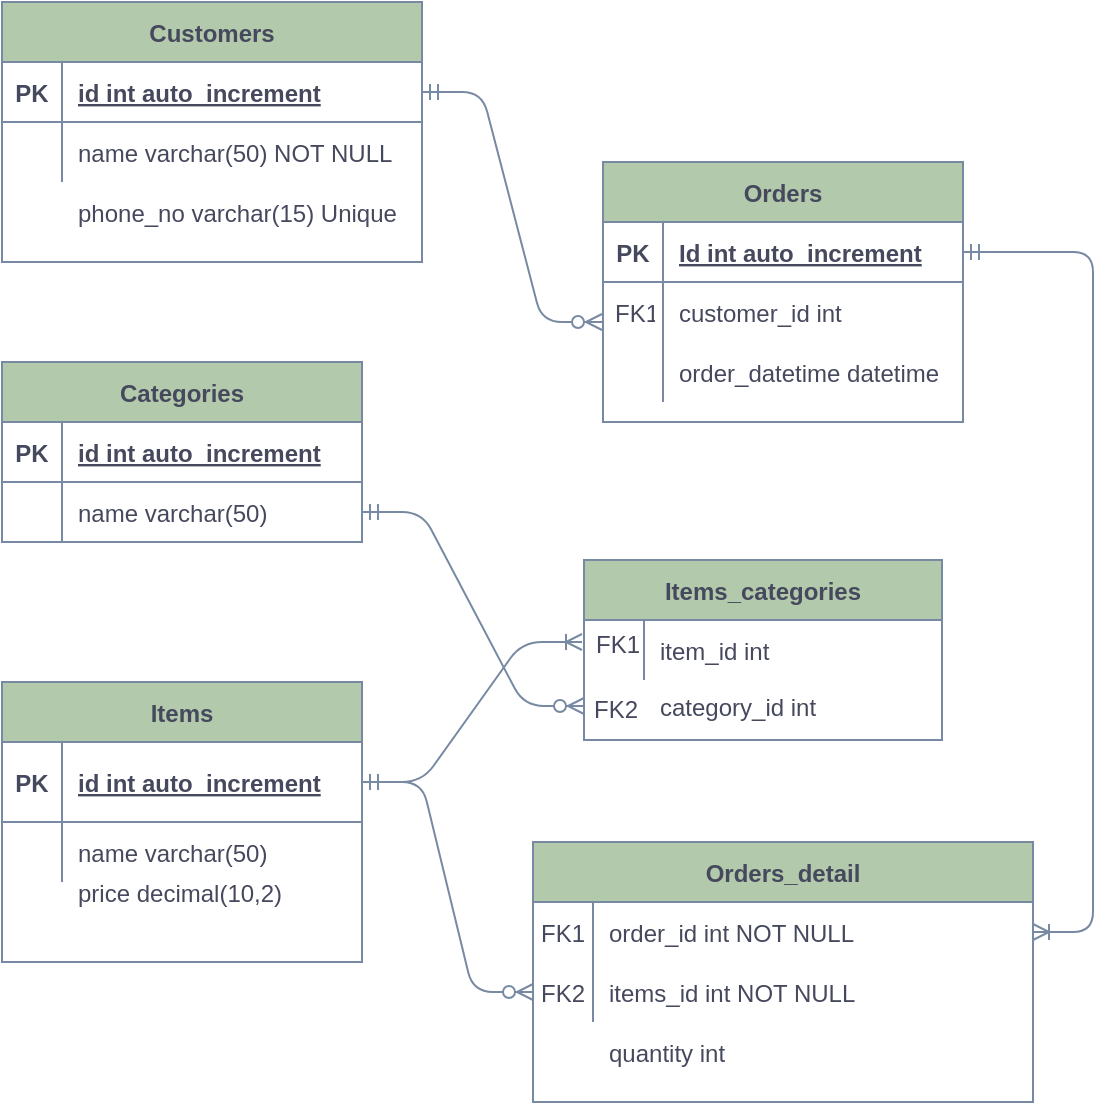 <mxfile version="13.8.1" type="device"><diagram id="R2lEEEUBdFMjLlhIrx00" name="Page-1"><mxGraphModel dx="712" dy="835" grid="1" gridSize="10" guides="1" tooltips="1" connect="1" arrows="1" fold="1" page="1" pageScale="1" pageWidth="1100" pageHeight="850" math="0" shadow="0" extFonts="Permanent Marker^https://fonts.googleapis.com/css?family=Permanent+Marker"><root><mxCell id="0"/><mxCell id="1" parent="0"/><mxCell id="HkTIPz0hBH6hLjHLZI32-36" value="" style="group;fontColor=#46495D;" vertex="1" connectable="0" parent="1"><mxGeometry x="371" y="420" width="179" height="90" as="geometry"/></mxCell><mxCell id="HkTIPz0hBH6hLjHLZI32-9" value="Items_categories" style="shape=table;startSize=30;container=1;collapsible=1;childLayout=tableLayout;fixedRows=1;rowLines=0;fontStyle=1;align=center;resizeLast=1;fillColor=#B2C9AB;strokeColor=#788AA3;fontColor=#46495D;" vertex="1" parent="HkTIPz0hBH6hLjHLZI32-36"><mxGeometry y="-1" width="179" height="90" as="geometry"/></mxCell><mxCell id="HkTIPz0hBH6hLjHLZI32-13" value="" style="shape=partialRectangle;collapsible=0;dropTarget=0;pointerEvents=0;fillColor=none;points=[[0,0.5],[1,0.5]];portConstraint=eastwest;top=0;left=0;right=0;bottom=0;strokeColor=#788AA3;fontColor=#46495D;" vertex="1" parent="HkTIPz0hBH6hLjHLZI32-9"><mxGeometry y="30" width="179" height="30" as="geometry"/></mxCell><mxCell id="HkTIPz0hBH6hLjHLZI32-14" value="" style="shape=partialRectangle;overflow=hidden;connectable=0;fillColor=none;top=0;left=0;bottom=0;right=0;strokeColor=#788AA3;fontColor=#46495D;" vertex="1" parent="HkTIPz0hBH6hLjHLZI32-13"><mxGeometry width="30" height="30" as="geometry"/></mxCell><mxCell id="HkTIPz0hBH6hLjHLZI32-15" value="item_id int" style="shape=partialRectangle;overflow=hidden;connectable=0;fillColor=none;top=0;left=0;bottom=0;right=0;align=left;spacingLeft=6;strokeColor=#788AA3;fontColor=#46495D;" vertex="1" parent="HkTIPz0hBH6hLjHLZI32-13"><mxGeometry x="30" width="149" height="30" as="geometry"/></mxCell><mxCell id="HkTIPz0hBH6hLjHLZI32-34" value="FK1" style="shape=partialRectangle;overflow=hidden;connectable=0;fillColor=none;top=0;left=0;bottom=0;right=0;align=left;spacingLeft=6;strokeColor=#788AA3;fontColor=#46495D;" vertex="1" parent="HkTIPz0hBH6hLjHLZI32-36"><mxGeometry x="-2" y="27" width="40" height="27" as="geometry"/></mxCell><mxCell id="HkTIPz0hBH6hLjHLZI32-52" value="" style="shape=partialRectangle;collapsible=0;dropTarget=0;pointerEvents=0;fillColor=none;points=[[0,0.5],[1,0.5]];portConstraint=eastwest;top=0;left=0;right=0;bottom=0;strokeColor=#788AA3;fontColor=#46495D;" vertex="1" parent="HkTIPz0hBH6hLjHLZI32-36"><mxGeometry y="58.5" width="179" height="27" as="geometry"/></mxCell><mxCell id="HkTIPz0hBH6hLjHLZI32-53" value="" style="shape=partialRectangle;overflow=hidden;connectable=0;fillColor=none;top=0;left=0;bottom=0;right=0;strokeColor=#788AA3;fontColor=#46495D;" vertex="1" parent="HkTIPz0hBH6hLjHLZI32-52"><mxGeometry width="30" height="27" as="geometry"/></mxCell><mxCell id="HkTIPz0hBH6hLjHLZI32-54" value="category_id int" style="shape=partialRectangle;overflow=hidden;connectable=0;fillColor=none;top=0;left=0;bottom=0;right=0;align=left;spacingLeft=6;strokeColor=#788AA3;fontColor=#46495D;" vertex="1" parent="HkTIPz0hBH6hLjHLZI32-52"><mxGeometry x="30" width="149" height="27" as="geometry"/></mxCell><mxCell id="HkTIPz0hBH6hLjHLZI32-55" value="FK2" style="shape=partialRectangle;overflow=hidden;connectable=0;fillColor=none;top=0;left=0;bottom=0;right=0;align=left;spacingLeft=6;strokeColor=#788AA3;fontColor=#46495D;" vertex="1" parent="HkTIPz0hBH6hLjHLZI32-36"><mxGeometry x="-3" y="59.4" width="40" height="27" as="geometry"/></mxCell><mxCell id="HkTIPz0hBH6hLjHLZI32-37" value="" style="group;fontColor=#46495D;" vertex="1" connectable="0" parent="1"><mxGeometry x="80" y="480" width="180" height="130" as="geometry"/></mxCell><mxCell id="HkTIPz0hBH6hLjHLZI32-1" value="Items" style="shape=table;startSize=30;container=1;collapsible=1;childLayout=tableLayout;fixedRows=1;rowLines=0;fontStyle=1;align=center;resizeLast=1;fillColor=#B2C9AB;strokeColor=#788AA3;fontColor=#46495D;" vertex="1" parent="HkTIPz0hBH6hLjHLZI32-37"><mxGeometry width="180" height="140" as="geometry"/></mxCell><mxCell id="HkTIPz0hBH6hLjHLZI32-2" value="" style="shape=partialRectangle;collapsible=0;dropTarget=0;pointerEvents=0;fillColor=none;points=[[0,0.5],[1,0.5]];portConstraint=eastwest;top=0;left=0;right=0;bottom=1;strokeColor=#788AA3;fontColor=#46495D;" vertex="1" parent="HkTIPz0hBH6hLjHLZI32-1"><mxGeometry y="30" width="180" height="40" as="geometry"/></mxCell><mxCell id="HkTIPz0hBH6hLjHLZI32-3" value="PK" style="shape=partialRectangle;overflow=hidden;connectable=0;fillColor=none;top=0;left=0;bottom=0;right=0;fontStyle=1;strokeColor=#788AA3;fontColor=#46495D;" vertex="1" parent="HkTIPz0hBH6hLjHLZI32-2"><mxGeometry width="30" height="40" as="geometry"/></mxCell><mxCell id="HkTIPz0hBH6hLjHLZI32-4" value="id int auto_increment" style="shape=partialRectangle;overflow=hidden;connectable=0;fillColor=none;top=0;left=0;bottom=0;right=0;align=left;spacingLeft=6;fontStyle=5;strokeColor=#788AA3;fontColor=#46495D;" vertex="1" parent="HkTIPz0hBH6hLjHLZI32-2"><mxGeometry x="30" width="150" height="40" as="geometry"/></mxCell><mxCell id="HkTIPz0hBH6hLjHLZI32-5" value="" style="shape=partialRectangle;collapsible=0;dropTarget=0;pointerEvents=0;fillColor=none;points=[[0,0.5],[1,0.5]];portConstraint=eastwest;top=0;left=0;right=0;bottom=0;strokeColor=#788AA3;fontColor=#46495D;" vertex="1" parent="HkTIPz0hBH6hLjHLZI32-1"><mxGeometry y="70" width="180" height="30" as="geometry"/></mxCell><mxCell id="HkTIPz0hBH6hLjHLZI32-6" value="" style="shape=partialRectangle;overflow=hidden;connectable=0;fillColor=none;top=0;left=0;bottom=0;right=0;strokeColor=#788AA3;fontColor=#46495D;" vertex="1" parent="HkTIPz0hBH6hLjHLZI32-5"><mxGeometry width="30" height="30" as="geometry"/></mxCell><mxCell id="HkTIPz0hBH6hLjHLZI32-7" value="name varchar(50)" style="shape=partialRectangle;overflow=hidden;connectable=0;fillColor=none;top=0;left=0;bottom=0;right=0;align=left;spacingLeft=6;strokeColor=#788AA3;fontColor=#46495D;" vertex="1" parent="HkTIPz0hBH6hLjHLZI32-5"><mxGeometry x="30" width="150" height="30" as="geometry"/></mxCell><mxCell id="HkTIPz0hBH6hLjHLZI32-8" value="price decimal(10,2)" style="shape=partialRectangle;overflow=hidden;connectable=0;fillColor=none;top=0;left=0;bottom=0;right=0;align=left;spacingLeft=6;strokeColor=#788AA3;fontColor=#46495D;" vertex="1" parent="HkTIPz0hBH6hLjHLZI32-37"><mxGeometry x="30" y="90" width="130" height="30" as="geometry"/></mxCell><mxCell id="HkTIPz0hBH6hLjHLZI32-82" value="" style="group;fontColor=#46495D;" vertex="1" connectable="0" parent="1"><mxGeometry x="380.5" y="220" width="180" height="130" as="geometry"/></mxCell><mxCell id="HkTIPz0hBH6hLjHLZI32-68" value="Orders" style="shape=table;startSize=30;container=1;collapsible=1;childLayout=tableLayout;fixedRows=1;rowLines=0;fontStyle=1;align=center;resizeLast=1;fillColor=#B2C9AB;strokeColor=#788AA3;fontColor=#46495D;" vertex="1" parent="HkTIPz0hBH6hLjHLZI32-82"><mxGeometry width="180" height="130" as="geometry"/></mxCell><mxCell id="HkTIPz0hBH6hLjHLZI32-69" value="" style="shape=partialRectangle;collapsible=0;dropTarget=0;pointerEvents=0;fillColor=none;top=0;left=0;bottom=1;right=0;points=[[0,0.5],[1,0.5]];portConstraint=eastwest;strokeColor=#788AA3;fontColor=#46495D;" vertex="1" parent="HkTIPz0hBH6hLjHLZI32-68"><mxGeometry y="30" width="180" height="30" as="geometry"/></mxCell><mxCell id="HkTIPz0hBH6hLjHLZI32-70" value="PK" style="shape=partialRectangle;connectable=0;fillColor=none;top=0;left=0;bottom=0;right=0;fontStyle=1;overflow=hidden;strokeColor=#788AA3;fontColor=#46495D;" vertex="1" parent="HkTIPz0hBH6hLjHLZI32-69"><mxGeometry width="30" height="30" as="geometry"/></mxCell><mxCell id="HkTIPz0hBH6hLjHLZI32-71" value="Id int auto_increment" style="shape=partialRectangle;connectable=0;fillColor=none;top=0;left=0;bottom=0;right=0;align=left;spacingLeft=6;fontStyle=5;overflow=hidden;strokeColor=#788AA3;fontColor=#46495D;" vertex="1" parent="HkTIPz0hBH6hLjHLZI32-69"><mxGeometry x="30" width="150" height="30" as="geometry"/></mxCell><mxCell id="HkTIPz0hBH6hLjHLZI32-72" value="" style="shape=partialRectangle;collapsible=0;dropTarget=0;pointerEvents=0;fillColor=none;top=0;left=0;bottom=0;right=0;points=[[0,0.5],[1,0.5]];portConstraint=eastwest;strokeColor=#788AA3;fontColor=#46495D;" vertex="1" parent="HkTIPz0hBH6hLjHLZI32-68"><mxGeometry y="60" width="180" height="30" as="geometry"/></mxCell><mxCell id="HkTIPz0hBH6hLjHLZI32-73" value="" style="shape=partialRectangle;connectable=0;fillColor=none;top=0;left=0;bottom=0;right=0;editable=1;overflow=hidden;strokeColor=#788AA3;fontColor=#46495D;" vertex="1" parent="HkTIPz0hBH6hLjHLZI32-72"><mxGeometry width="30" height="30" as="geometry"/></mxCell><mxCell id="HkTIPz0hBH6hLjHLZI32-74" value="customer_id int" style="shape=partialRectangle;connectable=0;fillColor=none;top=0;left=0;bottom=0;right=0;align=left;spacingLeft=6;overflow=hidden;strokeColor=#788AA3;fontColor=#46495D;" vertex="1" parent="HkTIPz0hBH6hLjHLZI32-72"><mxGeometry x="30" width="150" height="30" as="geometry"/></mxCell><mxCell id="HkTIPz0hBH6hLjHLZI32-75" value="" style="shape=partialRectangle;collapsible=0;dropTarget=0;pointerEvents=0;fillColor=none;top=0;left=0;bottom=0;right=0;points=[[0,0.5],[1,0.5]];portConstraint=eastwest;strokeColor=#788AA3;fontColor=#46495D;" vertex="1" parent="HkTIPz0hBH6hLjHLZI32-68"><mxGeometry y="90" width="180" height="30" as="geometry"/></mxCell><mxCell id="HkTIPz0hBH6hLjHLZI32-76" value="" style="shape=partialRectangle;connectable=0;fillColor=none;top=0;left=0;bottom=0;right=0;editable=1;overflow=hidden;strokeColor=#788AA3;fontColor=#46495D;" vertex="1" parent="HkTIPz0hBH6hLjHLZI32-75"><mxGeometry width="30" height="30" as="geometry"/></mxCell><mxCell id="HkTIPz0hBH6hLjHLZI32-77" value="order_datetime datetime" style="shape=partialRectangle;connectable=0;fillColor=none;top=0;left=0;bottom=0;right=0;align=left;spacingLeft=6;overflow=hidden;strokeColor=#788AA3;fontColor=#46495D;" vertex="1" parent="HkTIPz0hBH6hLjHLZI32-75"><mxGeometry x="30" width="150" height="30" as="geometry"/></mxCell><mxCell id="HkTIPz0hBH6hLjHLZI32-81" value="FK1" style="shape=partialRectangle;overflow=hidden;connectable=0;fillColor=none;top=0;left=0;bottom=0;right=0;align=left;spacingLeft=6;strokeColor=#788AA3;fontColor=#46495D;" vertex="1" parent="HkTIPz0hBH6hLjHLZI32-82"><mxGeometry x="-2" y="60" width="29" height="30" as="geometry"/></mxCell><mxCell id="HkTIPz0hBH6hLjHLZI32-106" value="" style="group;fontColor=#46495D;" vertex="1" connectable="0" parent="1"><mxGeometry x="80" y="140" width="230" height="130" as="geometry"/></mxCell><mxCell id="HkTIPz0hBH6hLjHLZI32-56" value="Customers" style="shape=table;startSize=30;container=1;collapsible=1;childLayout=tableLayout;fixedRows=1;rowLines=0;fontStyle=1;align=center;resizeLast=1;fillColor=#B2C9AB;strokeColor=#788AA3;fontColor=#46495D;" vertex="1" parent="HkTIPz0hBH6hLjHLZI32-106"><mxGeometry width="210" height="130" as="geometry"/></mxCell><mxCell id="HkTIPz0hBH6hLjHLZI32-57" value="" style="shape=partialRectangle;collapsible=0;dropTarget=0;pointerEvents=0;fillColor=none;points=[[0,0.5],[1,0.5]];portConstraint=eastwest;top=0;left=0;right=0;bottom=1;strokeColor=#788AA3;fontColor=#46495D;" vertex="1" parent="HkTIPz0hBH6hLjHLZI32-56"><mxGeometry y="30" width="210" height="30" as="geometry"/></mxCell><mxCell id="HkTIPz0hBH6hLjHLZI32-58" value="PK" style="shape=partialRectangle;overflow=hidden;connectable=0;fillColor=none;top=0;left=0;bottom=0;right=0;fontStyle=1;strokeColor=#788AA3;fontColor=#46495D;" vertex="1" parent="HkTIPz0hBH6hLjHLZI32-57"><mxGeometry width="30" height="30" as="geometry"/></mxCell><mxCell id="HkTIPz0hBH6hLjHLZI32-59" value="id int auto_increment" style="shape=partialRectangle;overflow=hidden;connectable=0;fillColor=none;top=0;left=0;bottom=0;right=0;align=left;spacingLeft=6;fontStyle=5;strokeColor=#788AA3;fontColor=#46495D;" vertex="1" parent="HkTIPz0hBH6hLjHLZI32-57"><mxGeometry x="30" width="180" height="30" as="geometry"/></mxCell><mxCell id="HkTIPz0hBH6hLjHLZI32-60" value="" style="shape=partialRectangle;collapsible=0;dropTarget=0;pointerEvents=0;fillColor=none;points=[[0,0.5],[1,0.5]];portConstraint=eastwest;top=0;left=0;right=0;bottom=0;strokeColor=#788AA3;fontColor=#46495D;" vertex="1" parent="HkTIPz0hBH6hLjHLZI32-56"><mxGeometry y="60" width="210" height="30" as="geometry"/></mxCell><mxCell id="HkTIPz0hBH6hLjHLZI32-61" value="" style="shape=partialRectangle;overflow=hidden;connectable=0;fillColor=none;top=0;left=0;bottom=0;right=0;strokeColor=#788AA3;fontColor=#46495D;" vertex="1" parent="HkTIPz0hBH6hLjHLZI32-60"><mxGeometry width="30" height="30" as="geometry"/></mxCell><mxCell id="HkTIPz0hBH6hLjHLZI32-62" value="name varchar(50) NOT NULL" style="shape=partialRectangle;overflow=hidden;connectable=0;fillColor=none;top=0;left=0;bottom=0;right=0;align=left;spacingLeft=6;strokeColor=#788AA3;fontColor=#46495D;" vertex="1" parent="HkTIPz0hBH6hLjHLZI32-60"><mxGeometry x="30" width="180" height="30" as="geometry"/></mxCell><mxCell id="HkTIPz0hBH6hLjHLZI32-67" value="phone_no varchar(15) Unique" style="shape=partialRectangle;overflow=hidden;connectable=0;fillColor=none;top=0;left=0;bottom=0;right=0;align=left;spacingLeft=6;strokeColor=#788AA3;fontColor=#46495D;" vertex="1" parent="HkTIPz0hBH6hLjHLZI32-106"><mxGeometry x="30" y="90" width="190" height="30" as="geometry"/></mxCell><mxCell id="HkTIPz0hBH6hLjHLZI32-111" value="" style="edgeStyle=entityRelationEdgeStyle;fontSize=12;html=1;endArrow=ERoneToMany;startArrow=ERmandOne;exitX=1;exitY=0.5;exitDx=0;exitDy=0;strokeColor=#788AA3;fontColor=#46495D;" edge="1" parent="1" source="HkTIPz0hBH6hLjHLZI32-2"><mxGeometry width="100" height="100" relative="1" as="geometry"><mxPoint x="280" y="500" as="sourcePoint"/><mxPoint x="370" y="460" as="targetPoint"/></mxGeometry></mxCell><mxCell id="HkTIPz0hBH6hLjHLZI32-114" value="" style="edgeStyle=entityRelationEdgeStyle;fontSize=12;html=1;endArrow=ERzeroToMany;startArrow=ERmandOne;exitX=1;exitY=0.5;exitDx=0;exitDy=0;entryX=0;entryY=0.5;entryDx=0;entryDy=0;strokeColor=#788AA3;fontColor=#46495D;" edge="1" parent="1" source="HkTIPz0hBH6hLjHLZI32-42" target="HkTIPz0hBH6hLjHLZI32-52"><mxGeometry width="100" height="100" relative="1" as="geometry"><mxPoint x="280" y="594" as="sourcePoint"/><mxPoint x="370" y="490" as="targetPoint"/></mxGeometry></mxCell><mxCell id="HkTIPz0hBH6hLjHLZI32-115" value="" style="group;fontColor=#46495D;" vertex="1" connectable="0" parent="1"><mxGeometry x="345.5" y="560" width="250" height="130" as="geometry"/></mxCell><mxCell id="HkTIPz0hBH6hLjHLZI32-107" value="" style="group;fontColor=#46495D;" vertex="1" connectable="0" parent="HkTIPz0hBH6hLjHLZI32-115"><mxGeometry width="250" height="130" as="geometry"/></mxCell><mxCell id="HkTIPz0hBH6hLjHLZI32-97" value="FK2" style="shape=partialRectangle;overflow=hidden;connectable=0;fillColor=none;top=0;left=0;bottom=0;right=0;strokeColor=#788AA3;fontColor=#46495D;" vertex="1" parent="HkTIPz0hBH6hLjHLZI32-107"><mxGeometry y="60" width="30" height="30" as="geometry"/></mxCell><mxCell id="HkTIPz0hBH6hLjHLZI32-103" value="" style="shape=partialRectangle;collapsible=0;dropTarget=0;pointerEvents=0;fillColor=none;points=[[0,0.5],[1,0.5]];portConstraint=eastwest;top=0;left=0;right=0;bottom=0;strokeColor=#788AA3;fontColor=#46495D;" vertex="1" parent="HkTIPz0hBH6hLjHLZI32-107"><mxGeometry y="90" width="250" height="30" as="geometry"/></mxCell><mxCell id="HkTIPz0hBH6hLjHLZI32-104" value="" style="shape=partialRectangle;overflow=hidden;connectable=0;fillColor=none;top=0;left=0;bottom=0;right=0;strokeColor=#788AA3;fontColor=#46495D;" vertex="1" parent="HkTIPz0hBH6hLjHLZI32-103"><mxGeometry width="30" height="30" as="geometry"/></mxCell><mxCell id="HkTIPz0hBH6hLjHLZI32-105" value="quantity int" style="shape=partialRectangle;overflow=hidden;connectable=0;fillColor=none;top=0;left=0;bottom=0;right=0;align=left;spacingLeft=6;strokeColor=#788AA3;fontColor=#46495D;" vertex="1" parent="HkTIPz0hBH6hLjHLZI32-103"><mxGeometry x="30" width="220" height="30" as="geometry"/></mxCell><mxCell id="HkTIPz0hBH6hLjHLZI32-87" value="Orders_detail" style="shape=table;startSize=30;container=1;collapsible=1;childLayout=tableLayout;fixedRows=1;rowLines=0;fontStyle=1;align=center;resizeLast=1;fillColor=#B2C9AB;strokeColor=#788AA3;fontColor=#46495D;" vertex="1" parent="HkTIPz0hBH6hLjHLZI32-115"><mxGeometry width="250" height="130" as="geometry"/></mxCell><mxCell id="HkTIPz0hBH6hLjHLZI32-91" value="" style="shape=partialRectangle;collapsible=0;dropTarget=0;pointerEvents=0;fillColor=none;points=[[0,0.5],[1,0.5]];portConstraint=eastwest;top=0;left=0;right=0;bottom=0;strokeColor=#788AA3;fontColor=#46495D;" vertex="1" parent="HkTIPz0hBH6hLjHLZI32-87"><mxGeometry y="30" width="250" height="30" as="geometry"/></mxCell><mxCell id="HkTIPz0hBH6hLjHLZI32-92" value="FK1" style="shape=partialRectangle;overflow=hidden;connectable=0;fillColor=none;top=0;left=0;bottom=0;right=0;strokeColor=#788AA3;fontColor=#46495D;" vertex="1" parent="HkTIPz0hBH6hLjHLZI32-91"><mxGeometry width="30" height="30" as="geometry"/></mxCell><mxCell id="HkTIPz0hBH6hLjHLZI32-93" value="order_id int NOT NULL" style="shape=partialRectangle;overflow=hidden;connectable=0;fillColor=none;top=0;left=0;bottom=0;right=0;align=left;spacingLeft=6;strokeColor=#788AA3;fontColor=#46495D;" vertex="1" parent="HkTIPz0hBH6hLjHLZI32-91"><mxGeometry x="30" width="220" height="30" as="geometry"/></mxCell><mxCell id="HkTIPz0hBH6hLjHLZI32-94" value="" style="shape=partialRectangle;collapsible=0;dropTarget=0;pointerEvents=0;fillColor=none;points=[[0,0.5],[1,0.5]];portConstraint=eastwest;top=0;left=0;right=0;bottom=0;strokeColor=#788AA3;fontColor=#46495D;" vertex="1" parent="HkTIPz0hBH6hLjHLZI32-87"><mxGeometry y="60" width="250" height="30" as="geometry"/></mxCell><mxCell id="HkTIPz0hBH6hLjHLZI32-95" value="" style="shape=partialRectangle;overflow=hidden;connectable=0;fillColor=none;top=0;left=0;bottom=0;right=0;strokeColor=#788AA3;fontColor=#46495D;" vertex="1" parent="HkTIPz0hBH6hLjHLZI32-94"><mxGeometry width="30" height="30" as="geometry"/></mxCell><mxCell id="HkTIPz0hBH6hLjHLZI32-96" value="items_id int NOT NULL" style="shape=partialRectangle;overflow=hidden;connectable=0;fillColor=none;top=0;left=0;bottom=0;right=0;align=left;spacingLeft=6;strokeColor=#788AA3;fontColor=#46495D;" vertex="1" parent="HkTIPz0hBH6hLjHLZI32-94"><mxGeometry x="30" width="220" height="30" as="geometry"/></mxCell><mxCell id="HkTIPz0hBH6hLjHLZI32-117" value="" style="edgeStyle=entityRelationEdgeStyle;fontSize=12;html=1;endArrow=ERzeroToMany;startArrow=ERmandOne;exitX=1;exitY=0.5;exitDx=0;exitDy=0;strokeColor=#788AA3;fontColor=#46495D;" edge="1" parent="1" source="HkTIPz0hBH6hLjHLZI32-57"><mxGeometry width="100" height="100" relative="1" as="geometry"><mxPoint x="570" y="130" as="sourcePoint"/><mxPoint x="380" y="300" as="targetPoint"/></mxGeometry></mxCell><mxCell id="HkTIPz0hBH6hLjHLZI32-130" value="" style="edgeStyle=entityRelationEdgeStyle;fontSize=12;html=1;endArrow=ERoneToMany;startArrow=ERmandOne;exitX=1;exitY=0.5;exitDx=0;exitDy=0;strokeColor=#788AA3;fontColor=#46495D;" edge="1" parent="1" source="HkTIPz0hBH6hLjHLZI32-69" target="HkTIPz0hBH6hLjHLZI32-91"><mxGeometry width="100" height="100" relative="1" as="geometry"><mxPoint x="730" y="620" as="sourcePoint"/><mxPoint x="830" y="520" as="targetPoint"/></mxGeometry></mxCell><mxCell id="HkTIPz0hBH6hLjHLZI32-38" value="Categories" style="shape=table;startSize=30;container=1;collapsible=1;childLayout=tableLayout;fixedRows=1;rowLines=0;fontStyle=1;align=center;resizeLast=1;fillColor=#B2C9AB;strokeColor=#788AA3;fontColor=#46495D;" vertex="1" parent="1"><mxGeometry x="80" y="320" width="180" height="90" as="geometry"/></mxCell><mxCell id="HkTIPz0hBH6hLjHLZI32-39" value="" style="shape=partialRectangle;collapsible=0;dropTarget=0;pointerEvents=0;fillColor=none;top=0;left=0;bottom=1;right=0;points=[[0,0.5],[1,0.5]];portConstraint=eastwest;strokeColor=#788AA3;fontColor=#46495D;" vertex="1" parent="HkTIPz0hBH6hLjHLZI32-38"><mxGeometry y="30" width="180" height="30" as="geometry"/></mxCell><mxCell id="HkTIPz0hBH6hLjHLZI32-40" value="PK" style="shape=partialRectangle;connectable=0;fillColor=none;top=0;left=0;bottom=0;right=0;fontStyle=1;overflow=hidden;strokeColor=#788AA3;fontColor=#46495D;" vertex="1" parent="HkTIPz0hBH6hLjHLZI32-39"><mxGeometry width="30" height="30" as="geometry"/></mxCell><mxCell id="HkTIPz0hBH6hLjHLZI32-41" value="id int auto_increment" style="shape=partialRectangle;connectable=0;fillColor=none;top=0;left=0;bottom=0;right=0;align=left;spacingLeft=6;fontStyle=5;overflow=hidden;strokeColor=#788AA3;fontColor=#46495D;" vertex="1" parent="HkTIPz0hBH6hLjHLZI32-39"><mxGeometry x="30" width="150" height="30" as="geometry"/></mxCell><mxCell id="HkTIPz0hBH6hLjHLZI32-42" value="" style="shape=partialRectangle;collapsible=0;dropTarget=0;pointerEvents=0;fillColor=none;top=0;left=0;bottom=0;right=0;points=[[0,0.5],[1,0.5]];portConstraint=eastwest;strokeColor=#788AA3;fontColor=#46495D;" vertex="1" parent="HkTIPz0hBH6hLjHLZI32-38"><mxGeometry y="60" width="180" height="30" as="geometry"/></mxCell><mxCell id="HkTIPz0hBH6hLjHLZI32-43" value="" style="shape=partialRectangle;connectable=0;fillColor=none;top=0;left=0;bottom=0;right=0;editable=1;overflow=hidden;strokeColor=#788AA3;fontColor=#46495D;" vertex="1" parent="HkTIPz0hBH6hLjHLZI32-42"><mxGeometry width="30" height="30" as="geometry"/></mxCell><mxCell id="HkTIPz0hBH6hLjHLZI32-44" value="name varchar(50)" style="shape=partialRectangle;connectable=0;fillColor=none;top=0;left=0;bottom=0;right=0;align=left;spacingLeft=6;overflow=hidden;strokeColor=#788AA3;fontColor=#46495D;" vertex="1" parent="HkTIPz0hBH6hLjHLZI32-42"><mxGeometry x="30" width="150" height="30" as="geometry"/></mxCell><mxCell id="HkTIPz0hBH6hLjHLZI32-133" value="" style="edgeStyle=entityRelationEdgeStyle;fontSize=12;html=1;endArrow=ERzeroToMany;startArrow=ERmandOne;entryX=0;entryY=0.5;entryDx=0;entryDy=0;strokeColor=#788AA3;fontColor=#46495D;" edge="1" parent="1" target="HkTIPz0hBH6hLjHLZI32-94"><mxGeometry width="100" height="100" relative="1" as="geometry"><mxPoint x="260" y="530" as="sourcePoint"/><mxPoint x="371" y="637.0" as="targetPoint"/></mxGeometry></mxCell></root></mxGraphModel></diagram></mxfile>